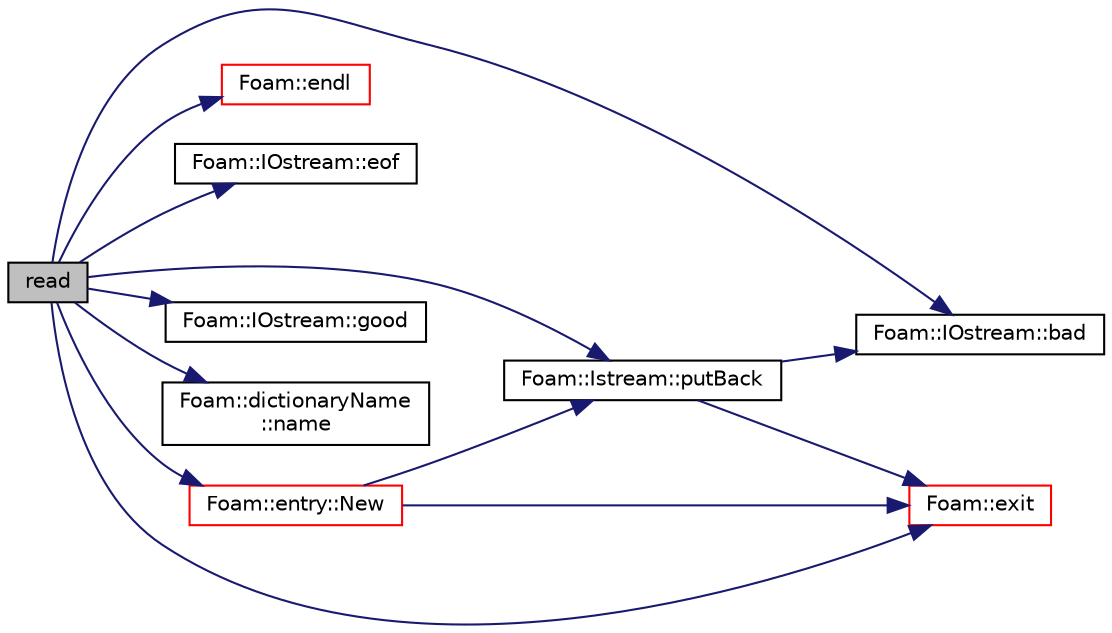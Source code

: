 digraph "read"
{
  bgcolor="transparent";
  edge [fontname="Helvetica",fontsize="10",labelfontname="Helvetica",labelfontsize="10"];
  node [fontname="Helvetica",fontsize="10",shape=record];
  rankdir="LR";
  Node36658 [label="read",height=0.2,width=0.4,color="black", fillcolor="grey75", style="filled", fontcolor="black"];
  Node36658 -> Node36659 [color="midnightblue",fontsize="10",style="solid",fontname="Helvetica"];
  Node36659 [label="Foam::IOstream::bad",height=0.2,width=0.4,color="black",URL="$a27333.html#a9f7290a5d70f30e1b1b42c8ac4a6082d",tooltip="Return true if stream is corrupted. "];
  Node36658 -> Node36660 [color="midnightblue",fontsize="10",style="solid",fontname="Helvetica"];
  Node36660 [label="Foam::endl",height=0.2,width=0.4,color="red",URL="$a21851.html#a2db8fe02a0d3909e9351bb4275b23ce4",tooltip="Add newline and flush stream. "];
  Node36658 -> Node36662 [color="midnightblue",fontsize="10",style="solid",fontname="Helvetica"];
  Node36662 [label="Foam::IOstream::eof",height=0.2,width=0.4,color="black",URL="$a27333.html#af3418ac60d0d7a303478f29a387feb3c",tooltip="Return true if end of input seen. "];
  Node36658 -> Node36663 [color="midnightblue",fontsize="10",style="solid",fontname="Helvetica"];
  Node36663 [label="Foam::exit",height=0.2,width=0.4,color="red",URL="$a21851.html#a06ca7250d8e89caf05243ec094843642"];
  Node36658 -> Node36689 [color="midnightblue",fontsize="10",style="solid",fontname="Helvetica"];
  Node36689 [label="Foam::IOstream::good",height=0.2,width=0.4,color="black",URL="$a27333.html#abdcc7f96f487faadc7769afcf58fe992",tooltip="Return true if next operation might succeed. "];
  Node36658 -> Node36698 [color="midnightblue",fontsize="10",style="solid",fontname="Helvetica"];
  Node36698 [label="Foam::dictionaryName\l::name",height=0.2,width=0.4,color="black",URL="$a27125.html#aba53f1f9c8fadfa65f4099af10df348c",tooltip="Return the dictionary name. "];
  Node36658 -> Node36708 [color="midnightblue",fontsize="10",style="solid",fontname="Helvetica"];
  Node36708 [label="Foam::entry::New",height=0.2,width=0.4,color="red",URL="$a27137.html#a8a226a546ec766d55192e65b55f87715",tooltip="Construct from Istream and insert into dictionary. "];
  Node36708 -> Node36712 [color="midnightblue",fontsize="10",style="solid",fontname="Helvetica"];
  Node36712 [label="Foam::Istream::putBack",height=0.2,width=0.4,color="black",URL="$a27341.html#af22e503b062298eef54e360dfc06d0b4",tooltip="Put back token. "];
  Node36712 -> Node36659 [color="midnightblue",fontsize="10",style="solid",fontname="Helvetica"];
  Node36712 -> Node36663 [color="midnightblue",fontsize="10",style="solid",fontname="Helvetica"];
  Node36708 -> Node36663 [color="midnightblue",fontsize="10",style="solid",fontname="Helvetica"];
  Node36658 -> Node36712 [color="midnightblue",fontsize="10",style="solid",fontname="Helvetica"];
}
